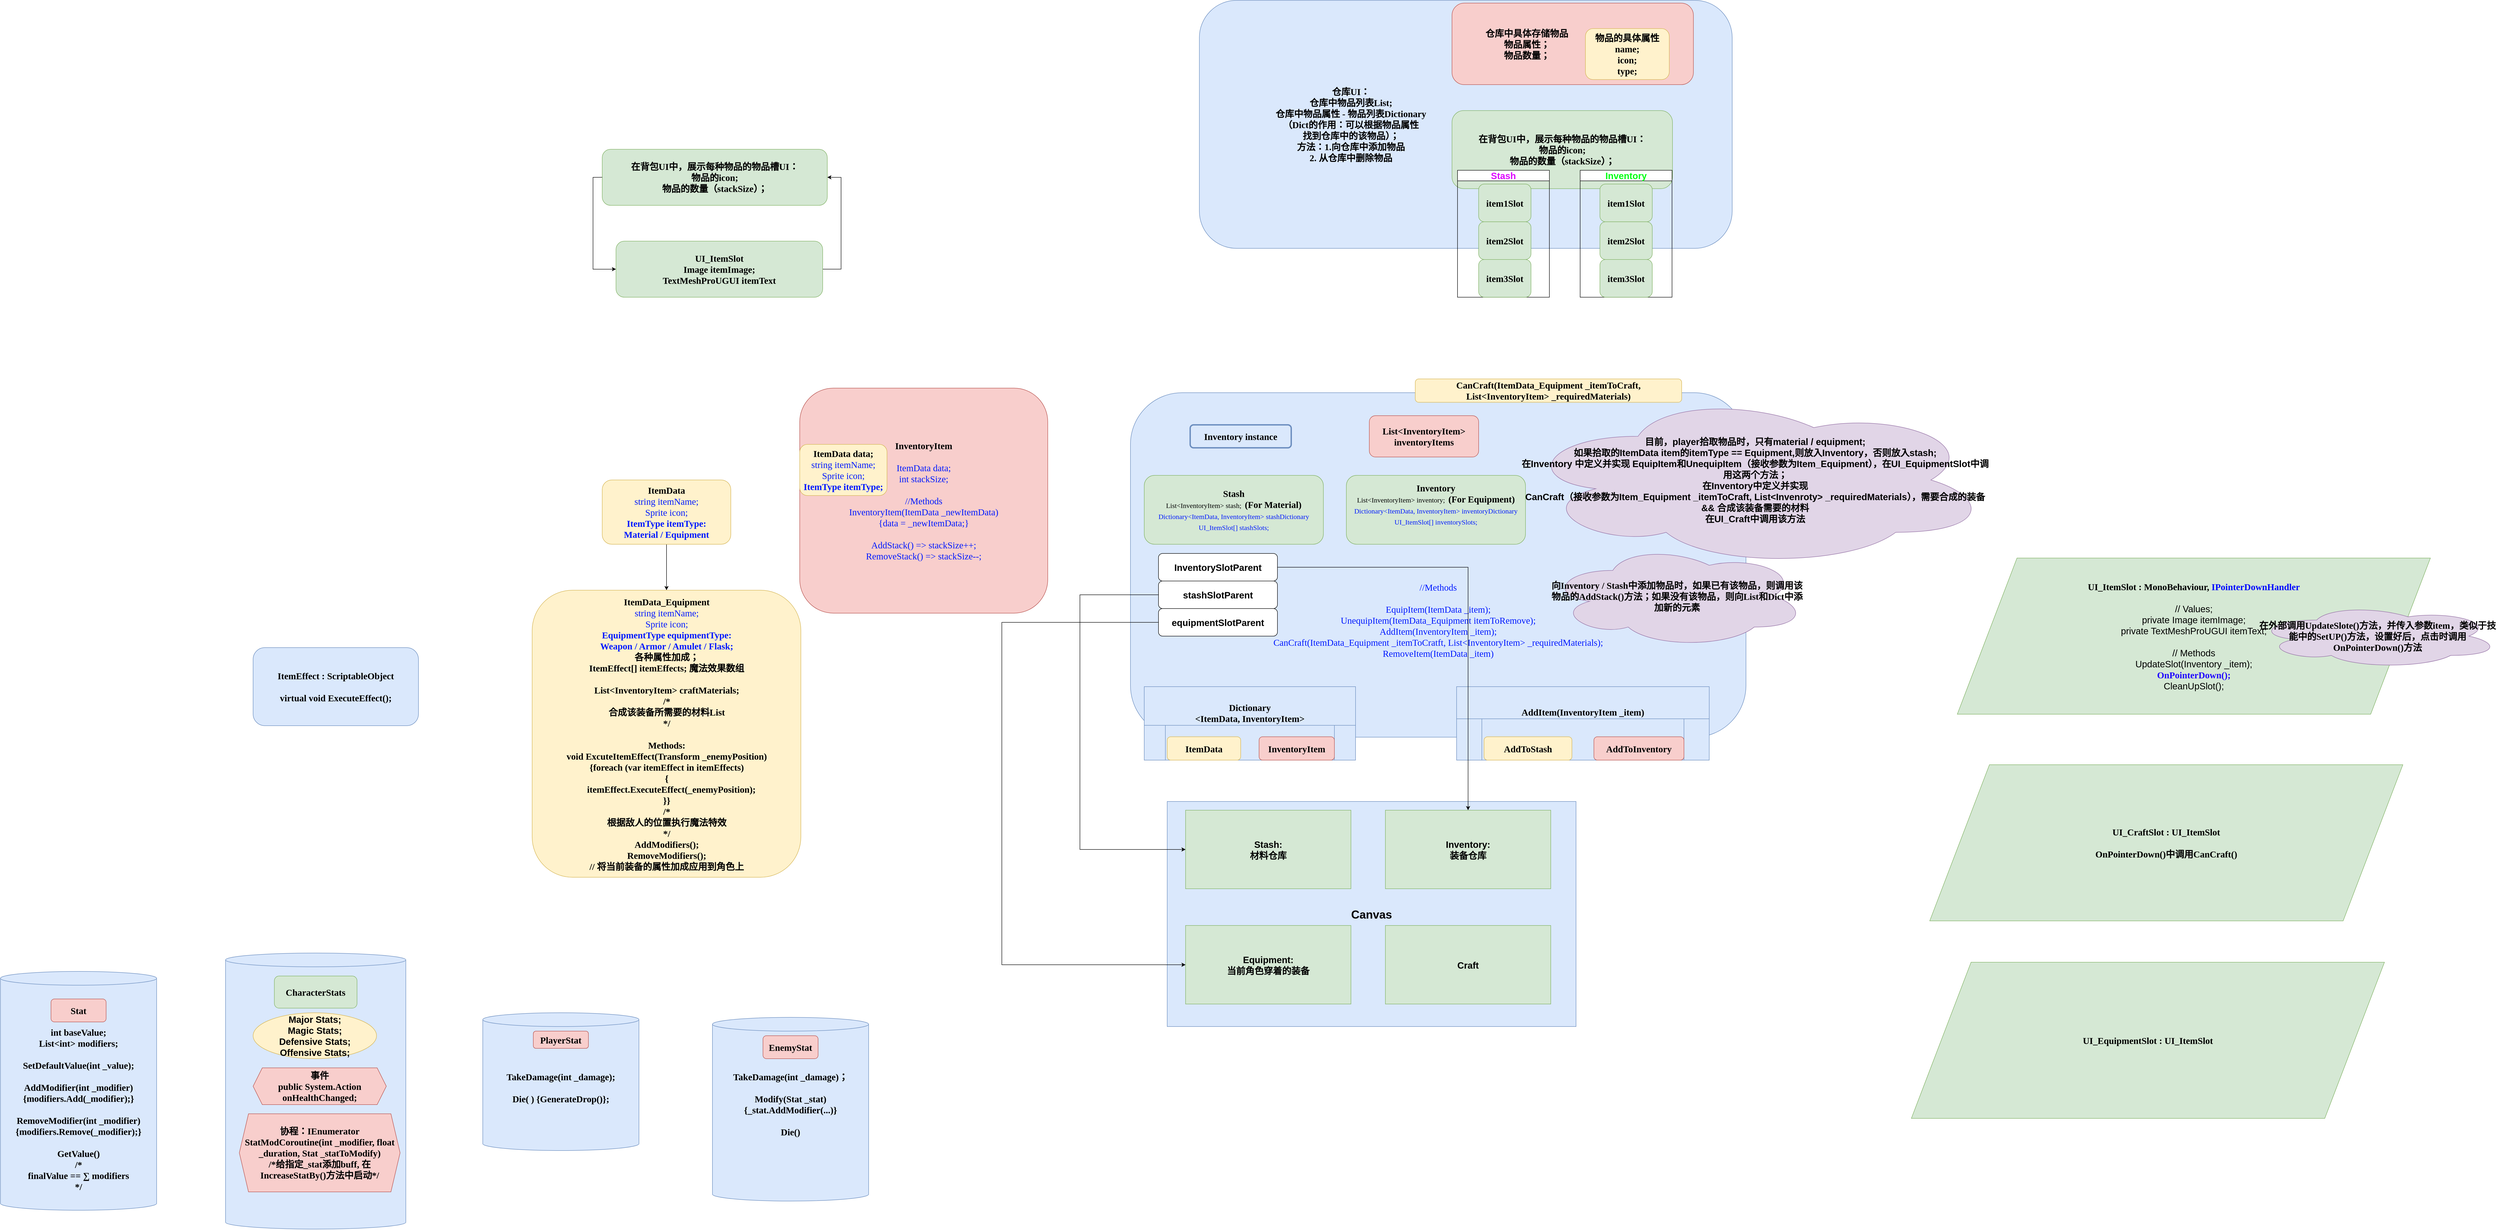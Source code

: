 <mxfile version="27.0.5">
  <diagram name="第 1 页" id="d9a0k_mFq8F035uaQbnA">
    <mxGraphModel dx="2824" dy="1909" grid="1" gridSize="10" guides="1" tooltips="1" connect="1" arrows="1" fold="1" page="1" pageScale="1" pageWidth="827" pageHeight="1169" math="0" shadow="0">
      <root>
        <mxCell id="0" />
        <mxCell id="1" parent="0" />
        <mxCell id="BGFAUAhON6pVx7UzGT0B-17" style="edgeStyle=orthogonalEdgeStyle;rounded=0;orthogonalLoop=1;jettySize=auto;html=1;exitX=0.5;exitY=1;exitDx=0;exitDy=0;" edge="1" parent="1" source="zPP25lYwPmgQLzwcbYbT-2" target="BGFAUAhON6pVx7UzGT0B-16">
          <mxGeometry relative="1" as="geometry" />
        </mxCell>
        <mxCell id="zPP25lYwPmgQLzwcbYbT-2" value="ItemData&lt;div&gt;&lt;span style=&quot;font-weight: normal;&quot;&gt;&lt;font style=&quot;color: rgb(0, 25, 255);&quot;&gt;string itemName;&lt;/font&gt;&lt;/span&gt;&lt;/div&gt;&lt;div&gt;&lt;span style=&quot;font-weight: normal;&quot;&gt;&lt;font style=&quot;color: rgb(0, 25, 255);&quot;&gt;Sprite icon;&lt;/font&gt;&lt;/span&gt;&lt;/div&gt;&lt;div&gt;&lt;font style=&quot;color: rgb(0, 25, 255);&quot;&gt;ItemType itemType:&lt;/font&gt;&lt;/div&gt;&lt;div&gt;&lt;font style=&quot;color: rgb(0, 25, 255);&quot;&gt;Material / Equipment&lt;/font&gt;&lt;/div&gt;" style="rounded=1;whiteSpace=wrap;html=1;fillColor=#fff2cc;strokeColor=#d6b656;fontSize=20;fontStyle=1;fontFamily=Comic Sans MS;" parent="1" vertex="1">
          <mxGeometry x="-90" y="220" width="280" height="140" as="geometry" />
        </mxCell>
        <mxCell id="zPP25lYwPmgQLzwcbYbT-7" value="" style="group;fontSize=12;" parent="1" vertex="1" connectable="0">
          <mxGeometry x="340" y="20" width="540" height="490" as="geometry" />
        </mxCell>
        <mxCell id="zPP25lYwPmgQLzwcbYbT-3" value="&lt;font&gt;InventoryItem&lt;/font&gt;&lt;div&gt;&lt;font&gt;&lt;br&gt;&lt;/font&gt;&lt;div&gt;&lt;span style=&quot;font-weight: normal;&quot;&gt;&lt;font style=&quot;color: rgb(0, 25, 255);&quot;&gt;ItemData data;&lt;/font&gt;&lt;/span&gt;&lt;/div&gt;&lt;div&gt;&lt;span style=&quot;font-weight: normal;&quot;&gt;&lt;font style=&quot;color: rgb(0, 25, 255);&quot;&gt;int stackSize;&lt;/font&gt;&lt;/span&gt;&lt;/div&gt;&lt;/div&gt;&lt;div&gt;&lt;span style=&quot;font-weight: normal;&quot;&gt;&lt;font style=&quot;color: rgb(0, 25, 255);&quot;&gt;&lt;br&gt;&lt;/font&gt;&lt;/span&gt;&lt;/div&gt;&lt;div&gt;&lt;span style=&quot;font-weight: normal;&quot;&gt;&lt;font style=&quot;color: rgb(0, 25, 255);&quot;&gt;//Methods&lt;/font&gt;&lt;/span&gt;&lt;/div&gt;&lt;div&gt;&lt;span style=&quot;font-weight: normal;&quot;&gt;&lt;font style=&quot;color: rgb(0, 25, 255);&quot;&gt;InventoryItem(ItemData _newItemData)&lt;/font&gt;&lt;/span&gt;&lt;/div&gt;&lt;div&gt;&lt;span style=&quot;font-weight: normal;&quot;&gt;&lt;font style=&quot;color: rgb(0, 25, 255);&quot;&gt;{data = _newItemData;}&lt;/font&gt;&lt;/span&gt;&lt;/div&gt;&lt;div&gt;&lt;span style=&quot;font-weight: normal;&quot;&gt;&lt;font style=&quot;color: rgb(0, 25, 255);&quot;&gt;&lt;br&gt;&lt;/font&gt;&lt;/span&gt;&lt;/div&gt;&lt;div&gt;&lt;font&gt;&lt;span style=&quot;font-weight: normal;&quot;&gt;&lt;font style=&quot;color: rgb(0, 25, 255);&quot;&gt;AddStack() =&amp;gt;&amp;nbsp;&lt;/font&gt;&lt;/span&gt;&lt;span style=&quot;color: rgb(0, 25, 255); font-weight: 400; background-color: transparent;&quot;&gt;stackSize++;&lt;/span&gt;&lt;/font&gt;&lt;/div&gt;&lt;div&gt;&lt;font&gt;&lt;span style=&quot;font-weight: normal;&quot;&gt;&lt;font style=&quot;color: rgb(0, 25, 255);&quot;&gt;RemoveStack() =&amp;gt;&amp;nbsp;&lt;/font&gt;&lt;/span&gt;&lt;span style=&quot;background-color: transparent; font-weight: 400;&quot;&gt;&lt;font color=&quot;#0019ff&quot;&gt;stackSize--;&lt;/font&gt;&lt;/span&gt;&lt;/font&gt;&lt;/div&gt;" style="rounded=1;whiteSpace=wrap;html=1;fillColor=#f8cecc;strokeColor=#b85450;fontSize=20;fontStyle=1;fontFamily=Comic Sans MS;" parent="zPP25lYwPmgQLzwcbYbT-7" vertex="1">
          <mxGeometry width="540" height="490.0" as="geometry" />
        </mxCell>
        <mxCell id="zPP25lYwPmgQLzwcbYbT-4" value="ItemData data;&lt;div&gt;&lt;span style=&quot;font-weight: normal;&quot;&gt;&lt;font style=&quot;color: rgb(0, 25, 255);&quot;&gt;string itemName;&lt;/font&gt;&lt;/span&gt;&lt;/div&gt;&lt;div&gt;&lt;span style=&quot;font-weight: normal;&quot;&gt;&lt;font style=&quot;color: rgb(0, 25, 255);&quot;&gt;Sprite icon;&lt;/font&gt;&lt;/span&gt;&lt;/div&gt;&lt;div&gt;&lt;span style=&quot;color: rgb(0, 25, 255);&quot;&gt;&lt;font&gt;ItemType itemType;&lt;/font&gt;&lt;/span&gt;&lt;span style=&quot;font-weight: normal;&quot;&gt;&lt;font style=&quot;color: rgb(0, 25, 255);&quot;&gt;&lt;/font&gt;&lt;/span&gt;&lt;/div&gt;" style="rounded=1;whiteSpace=wrap;html=1;fillColor=#fff2cc;strokeColor=#d6b656;fontSize=20;fontStyle=1;fontFamily=Comic Sans MS;" parent="zPP25lYwPmgQLzwcbYbT-7" vertex="1">
          <mxGeometry y="122.5" width="190" height="111.364" as="geometry" />
        </mxCell>
        <mxCell id="zPP25lYwPmgQLzwcbYbT-27" value="" style="group;fontSize=20;" parent="1" vertex="1" connectable="0">
          <mxGeometry x="1210" y="-824.24" width="1160" height="646.36" as="geometry" />
        </mxCell>
        <mxCell id="zPP25lYwPmgQLzwcbYbT-24" value="仓库UI：&lt;div&gt;仓库中物品列表List;&lt;/div&gt;&lt;div&gt;仓库中物品属性 - 物品列表Dictionary&lt;br&gt;（Dict的作用：可以根据物品属性&lt;br&gt;找到仓库中的该物品）；&lt;/div&gt;&lt;div&gt;方法：1.向仓库中添加物品&lt;/div&gt;&lt;div&gt;2. 从仓库中删除物品&lt;/div&gt;" style="rounded=1;whiteSpace=wrap;html=1;fillColor=#dae8fc;strokeColor=#6c8ebf;fontSize=20;fontStyle=1;fontFamily=Comic Sans MS;labelPosition=center;verticalLabelPosition=middle;align=center;verticalAlign=middle;spacingLeft=-500;" parent="zPP25lYwPmgQLzwcbYbT-27" vertex="1">
          <mxGeometry width="1160" height="540" as="geometry" />
        </mxCell>
        <mxCell id="zPP25lYwPmgQLzwcbYbT-28" value="" style="group" parent="zPP25lYwPmgQLzwcbYbT-27" vertex="1" connectable="0">
          <mxGeometry x="550" y="6" width="525.56" height="177.53" as="geometry" />
        </mxCell>
        <mxCell id="zPP25lYwPmgQLzwcbYbT-25" value="仓库中具体存储物品&lt;div&gt;物品属性；&lt;/div&gt;&lt;div&gt;物品数量；&lt;/div&gt;" style="rounded=1;whiteSpace=wrap;html=1;fillColor=#f8cecc;strokeColor=#b85450;fontSize=20;fontStyle=1;fontFamily=Comic Sans MS;container=0;labelPosition=center;verticalLabelPosition=middle;align=center;verticalAlign=middle;spacingLeft=-200;" parent="zPP25lYwPmgQLzwcbYbT-28" vertex="1">
          <mxGeometry width="525.56" height="177.53" as="geometry" />
        </mxCell>
        <mxCell id="zPP25lYwPmgQLzwcbYbT-26" value="物品的具体属性&lt;div&gt;name;&lt;/div&gt;&lt;div&gt;icon;&lt;/div&gt;&lt;div&gt;type;&lt;/div&gt;" style="rounded=1;whiteSpace=wrap;html=1;fillColor=#fff2cc;strokeColor=#d6b656;fontSize=20;fontStyle=1;fontFamily=Comic Sans MS;labelPosition=center;verticalLabelPosition=middle;align=center;verticalAlign=middle;" parent="zPP25lYwPmgQLzwcbYbT-28" vertex="1">
          <mxGeometry x="290.491" y="55.478" width="182.513" height="110.956" as="geometry" />
        </mxCell>
        <mxCell id="zPP25lYwPmgQLzwcbYbT-37" value="在背包UI中，展示每种物品的物品槽UI：&lt;div&gt;物品的icon;&lt;/div&gt;&lt;div&gt;物品的数量（stackSize）；&lt;/div&gt;" style="rounded=1;whiteSpace=wrap;html=1;fillColor=#d5e8d4;strokeColor=#82b366;fontSize=20;fontStyle=1;fontFamily=Comic Sans MS;labelPosition=center;verticalLabelPosition=middle;align=center;verticalAlign=middle;" parent="zPP25lYwPmgQLzwcbYbT-27" vertex="1">
          <mxGeometry x="550" y="240" width="480" height="170" as="geometry" />
        </mxCell>
        <mxCell id="zPP25lYwPmgQLzwcbYbT-48" value="Stash" style="swimlane;whiteSpace=wrap;html=1;fontSize=20;fontColor=#DD06FF;" parent="zPP25lYwPmgQLzwcbYbT-27" vertex="1">
          <mxGeometry x="562" y="370" width="200" height="276.36" as="geometry" />
        </mxCell>
        <mxCell id="zPP25lYwPmgQLzwcbYbT-40" value="item1Slot" style="rounded=1;whiteSpace=wrap;html=1;fillColor=#d5e8d4;strokeColor=#82b366;fontSize=20;fontStyle=1;fontFamily=Comic Sans MS;labelPosition=center;verticalLabelPosition=middle;align=center;verticalAlign=middle;" parent="zPP25lYwPmgQLzwcbYbT-27" vertex="1">
          <mxGeometry x="608" y="400" width="114" height="82.12" as="geometry" />
        </mxCell>
        <mxCell id="zPP25lYwPmgQLzwcbYbT-41" value="item2Slot" style="rounded=1;whiteSpace=wrap;html=1;fillColor=#d5e8d4;strokeColor=#82b366;fontSize=20;fontStyle=1;fontFamily=Comic Sans MS;labelPosition=center;verticalLabelPosition=middle;align=center;verticalAlign=middle;" parent="zPP25lYwPmgQLzwcbYbT-27" vertex="1">
          <mxGeometry x="608" y="482.12" width="114" height="82.12" as="geometry" />
        </mxCell>
        <mxCell id="zPP25lYwPmgQLzwcbYbT-42" value="item3Slot" style="rounded=1;whiteSpace=wrap;html=1;fillColor=#d5e8d4;strokeColor=#82b366;fontSize=20;fontStyle=1;fontFamily=Comic Sans MS;labelPosition=center;verticalLabelPosition=middle;align=center;verticalAlign=middle;" parent="zPP25lYwPmgQLzwcbYbT-27" vertex="1">
          <mxGeometry x="608" y="564.24" width="114" height="82.12" as="geometry" />
        </mxCell>
        <mxCell id="zPP25lYwPmgQLzwcbYbT-49" value="Inventory" style="swimlane;whiteSpace=wrap;html=1;fontSize=20;fontColor=#01FF12;" parent="zPP25lYwPmgQLzwcbYbT-27" vertex="1">
          <mxGeometry x="829" y="370" width="200" height="276.36" as="geometry" />
        </mxCell>
        <mxCell id="zPP25lYwPmgQLzwcbYbT-46" value="item1Slot" style="rounded=1;whiteSpace=wrap;html=1;fillColor=#d5e8d4;strokeColor=#82b366;fontSize=20;fontStyle=1;fontFamily=Comic Sans MS;labelPosition=center;verticalLabelPosition=middle;align=center;verticalAlign=middle;" parent="zPP25lYwPmgQLzwcbYbT-49" vertex="1">
          <mxGeometry x="43" y="30" width="114" height="82.12" as="geometry" />
        </mxCell>
        <mxCell id="zPP25lYwPmgQLzwcbYbT-45" value="item2Slot" style="rounded=1;whiteSpace=wrap;html=1;fillColor=#d5e8d4;strokeColor=#82b366;fontSize=20;fontStyle=1;fontFamily=Comic Sans MS;labelPosition=center;verticalLabelPosition=middle;align=center;verticalAlign=middle;" parent="zPP25lYwPmgQLzwcbYbT-49" vertex="1">
          <mxGeometry x="43" y="112.12" width="114" height="82.12" as="geometry" />
        </mxCell>
        <mxCell id="zPP25lYwPmgQLzwcbYbT-44" value="item3Slot" style="rounded=1;whiteSpace=wrap;html=1;fillColor=#d5e8d4;strokeColor=#82b366;fontSize=20;fontStyle=1;fontFamily=Comic Sans MS;labelPosition=center;verticalLabelPosition=middle;align=center;verticalAlign=middle;" parent="zPP25lYwPmgQLzwcbYbT-49" vertex="1">
          <mxGeometry x="43" y="194.24" width="114" height="82.12" as="geometry" />
        </mxCell>
        <mxCell id="zPP25lYwPmgQLzwcbYbT-36" value="" style="group" parent="1" vertex="1" connectable="0">
          <mxGeometry x="-90" y="-500" width="520" height="322.12" as="geometry" />
        </mxCell>
        <mxCell id="zPP25lYwPmgQLzwcbYbT-35" style="edgeStyle=orthogonalEdgeStyle;rounded=0;orthogonalLoop=1;jettySize=auto;html=1;entryX=1;entryY=0.5;entryDx=0;entryDy=0;" parent="zPP25lYwPmgQLzwcbYbT-36" source="zPP25lYwPmgQLzwcbYbT-29" target="zPP25lYwPmgQLzwcbYbT-30" edge="1">
          <mxGeometry relative="1" as="geometry">
            <Array as="points">
              <mxPoint x="520" y="261" />
              <mxPoint x="520" y="61" />
            </Array>
          </mxGeometry>
        </mxCell>
        <mxCell id="zPP25lYwPmgQLzwcbYbT-29" value="UI_ItemSlot&lt;div&gt;Image itemImage;&lt;/div&gt;&lt;div&gt;TextMeshProUGUI itemText&lt;/div&gt;" style="rounded=1;whiteSpace=wrap;html=1;fillColor=#d5e8d4;strokeColor=#82b366;fontSize=20;fontStyle=1;fontFamily=Comic Sans MS;labelPosition=center;verticalLabelPosition=middle;align=center;verticalAlign=middle;" parent="zPP25lYwPmgQLzwcbYbT-36" vertex="1">
          <mxGeometry x="30" y="200" width="450" height="122.12" as="geometry" />
        </mxCell>
        <mxCell id="zPP25lYwPmgQLzwcbYbT-30" value="在背包UI中，展示每种物品的物品槽UI：&lt;div&gt;物品的icon;&lt;/div&gt;&lt;div&gt;物品的数量（stackSize）；&lt;/div&gt;" style="rounded=1;whiteSpace=wrap;html=1;fillColor=#d5e8d4;strokeColor=#82b366;fontSize=20;fontStyle=1;fontFamily=Comic Sans MS;labelPosition=center;verticalLabelPosition=middle;align=center;verticalAlign=middle;" parent="zPP25lYwPmgQLzwcbYbT-36" vertex="1">
          <mxGeometry width="490" height="122.12" as="geometry" />
        </mxCell>
        <mxCell id="zPP25lYwPmgQLzwcbYbT-31" style="edgeStyle=orthogonalEdgeStyle;rounded=0;orthogonalLoop=1;jettySize=auto;html=1;entryX=0;entryY=0.5;entryDx=0;entryDy=0;exitX=0;exitY=0.5;exitDx=0;exitDy=0;" parent="zPP25lYwPmgQLzwcbYbT-36" source="zPP25lYwPmgQLzwcbYbT-30" target="zPP25lYwPmgQLzwcbYbT-29" edge="1">
          <mxGeometry relative="1" as="geometry" />
        </mxCell>
        <mxCell id="zPP25lYwPmgQLzwcbYbT-50" value="" style="group" parent="1" vertex="1" connectable="0">
          <mxGeometry x="1060" y="20" width="1940" height="800" as="geometry" />
        </mxCell>
        <mxCell id="zPP25lYwPmgQLzwcbYbT-6" value="&lt;div&gt;&lt;font&gt;&lt;br&gt;&lt;/font&gt;&lt;/div&gt;&lt;div&gt;&lt;font&gt;&lt;br&gt;&lt;/font&gt;&lt;/div&gt;&lt;div&gt;&lt;font&gt;&lt;br&gt;&lt;/font&gt;&lt;/div&gt;&lt;div&gt;&lt;font&gt;&lt;br&gt;&lt;/font&gt;&lt;/div&gt;&lt;div&gt;&lt;font&gt;&lt;br&gt;&lt;/font&gt;&lt;/div&gt;&lt;div&gt;&lt;font&gt;&lt;br&gt;&lt;/font&gt;&lt;/div&gt;&lt;div&gt;&lt;font&gt;&lt;br&gt;&lt;/font&gt;&lt;/div&gt;&lt;div&gt;&lt;font&gt;&lt;br&gt;&lt;/font&gt;&lt;/div&gt;&lt;div&gt;&lt;font&gt;&lt;br&gt;&lt;/font&gt;&lt;/div&gt;&lt;div&gt;&lt;font&gt;&lt;br&gt;&lt;/font&gt;&lt;/div&gt;&lt;div&gt;&lt;span style=&quot;font-weight: normal;&quot;&gt;&lt;font style=&quot;color: rgb(0, 25, 255);&quot;&gt;//Methods&lt;/font&gt;&lt;/span&gt;&lt;/div&gt;&lt;div&gt;&lt;br&gt;&lt;/div&gt;&lt;div&gt;&lt;font&gt;&lt;font color=&quot;#0019ff&quot;&gt;&lt;span style=&quot;font-weight: 400;&quot;&gt;EquipItem(&lt;/span&gt;&lt;/font&gt;&lt;span style=&quot;background-color: transparent; font-weight: 400;&quot;&gt;&lt;font color=&quot;#0019ff&quot;&gt;ItemData _item&lt;/font&gt;&lt;/span&gt;&lt;span style=&quot;font-weight: 400; color: light-dark(rgb(0, 25, 255), rgb(175, 196, 255)); background-color: transparent;&quot;&gt;);&lt;/span&gt;&lt;/font&gt;&lt;/div&gt;&lt;div&gt;&lt;span style=&quot;background-color: transparent;&quot;&gt;&lt;font color=&quot;#0019ff&quot;&gt;&lt;span style=&quot;font-weight: 400;&quot;&gt;UnequipItem(ItemData_Equipment itemToRemove);&lt;/span&gt;&lt;/font&gt;&lt;/span&gt;&lt;/div&gt;&lt;div&gt;&lt;span style=&quot;background-color: transparent;&quot;&gt;&lt;font color=&quot;#0019ff&quot;&gt;&lt;span style=&quot;font-weight: 400;&quot;&gt;AddItem(InventoryItem _item);&lt;/span&gt;&lt;/font&gt;&lt;/span&gt;&lt;/div&gt;&lt;div&gt;&lt;span style=&quot;background-color: transparent;&quot;&gt;&lt;font color=&quot;#0019ff&quot;&gt;&lt;span style=&quot;font-weight: 400;&quot;&gt;CanCraft(ItemData_Equipment _itemToCratft, List&amp;lt;InventoryItem&amp;gt; _requiredMaterials);&lt;/span&gt;&lt;/font&gt;&lt;/span&gt;&lt;/div&gt;&lt;div&gt;&lt;span style=&quot;background-color: transparent;&quot;&gt;&lt;font color=&quot;#0019ff&quot;&gt;&lt;span style=&quot;font-weight: 400;&quot;&gt;RemoveItem(ItemData _item)&lt;/span&gt;&lt;/font&gt;&lt;/span&gt;&lt;/div&gt;" style="rounded=1;whiteSpace=wrap;html=1;fillColor=#dae8fc;strokeColor=#6c8ebf;fontSize=20;fontStyle=1;fontFamily=Comic Sans MS;" parent="zPP25lYwPmgQLzwcbYbT-50" vertex="1">
          <mxGeometry y="10" width="1340" height="750" as="geometry" />
        </mxCell>
        <mxCell id="zPP25lYwPmgQLzwcbYbT-8" value="Inventory instance" style="rounded=1;whiteSpace=wrap;html=1;fillColor=#dae8fc;strokeColor=#6c8ebf;fontSize=20;fontStyle=1;fontFamily=Comic Sans MS;strokeWidth=3;" parent="zPP25lYwPmgQLzwcbYbT-50" vertex="1">
          <mxGeometry x="130" y="80" width="220" height="50" as="geometry" />
        </mxCell>
        <mxCell id="zPP25lYwPmgQLzwcbYbT-23" value="List&amp;lt;InventoryItem&amp;gt; inventoryItems" style="rounded=1;whiteSpace=wrap;html=1;fillColor=#f8cecc;strokeColor=#b85450;fontSize=20;fontStyle=1;fontFamily=Comic Sans MS;container=0;" parent="zPP25lYwPmgQLzwcbYbT-50" vertex="1">
          <mxGeometry x="520" y="60" width="238" height="90" as="geometry" />
        </mxCell>
        <mxCell id="zPP25lYwPmgQLzwcbYbT-39" value="" style="group" parent="zPP25lYwPmgQLzwcbYbT-50" vertex="1" connectable="0">
          <mxGeometry x="30" y="650" width="460" height="160" as="geometry" />
        </mxCell>
        <mxCell id="zPP25lYwPmgQLzwcbYbT-18" value="" style="group;fillColor=#dae8fc;strokeColor=#6c8ebf;container=0;" parent="zPP25lYwPmgQLzwcbYbT-39" vertex="1" connectable="0">
          <mxGeometry width="460" height="160" as="geometry" />
        </mxCell>
        <mxCell id="zPP25lYwPmgQLzwcbYbT-9" value="Dictionary&lt;div&gt;&amp;lt;ItemData, InventoryItem&amp;gt;&lt;/div&gt;" style="shape=process;whiteSpace=wrap;html=1;backgroundOutline=1;fontStyle=1;fontSize=20;fontFamily=Comic Sans MS;labelPosition=center;verticalLabelPosition=top;align=center;verticalAlign=bottom;container=0;fillColor=#dae8fc;strokeColor=#6c8ebf;" parent="zPP25lYwPmgQLzwcbYbT-39" vertex="1">
          <mxGeometry y="84.211" width="460" height="75.789" as="geometry" />
        </mxCell>
        <mxCell id="zPP25lYwPmgQLzwcbYbT-13" value="ItemData" style="rounded=1;whiteSpace=wrap;html=1;fillColor=#fff2cc;strokeColor=#d6b656;fontSize=20;fontStyle=1;fontFamily=Comic Sans MS;container=0;" parent="zPP25lYwPmgQLzwcbYbT-39" vertex="1">
          <mxGeometry x="50" y="109.091" width="160" height="50.909" as="geometry" />
        </mxCell>
        <mxCell id="zPP25lYwPmgQLzwcbYbT-16" value="InventoryItem" style="rounded=1;whiteSpace=wrap;html=1;fillColor=#f8cecc;strokeColor=#b85450;fontSize=20;fontStyle=1;fontFamily=Comic Sans MS;container=0;" parent="zPP25lYwPmgQLzwcbYbT-39" vertex="1">
          <mxGeometry x="250" y="109.091" width="164" height="50.909" as="geometry" />
        </mxCell>
        <mxCell id="zPP25lYwPmgQLzwcbYbT-52" value="&lt;div&gt;&lt;div&gt;Stash&lt;/div&gt;&lt;div&gt;&lt;div&gt;&lt;div&gt;&lt;span style=&quot;font-size: 15px; font-weight: 400;&quot;&gt;List&amp;lt;InventoryItem&amp;gt; stash;&amp;nbsp;&lt;/span&gt;&lt;span style=&quot;font-size: 15px;&quot;&gt;&amp;nbsp;&lt;/span&gt;&lt;font&gt;(For Material)&lt;/font&gt;&lt;/div&gt;&lt;div&gt;&lt;span style=&quot;font-weight: normal;&quot;&gt;&lt;font style=&quot;font-size: 15px; color: rgb(0, 25, 255);&quot;&gt;Dictionary&amp;lt;ItemData, InventoryItem&amp;gt; stashDictionary&lt;/font&gt;&lt;/span&gt;&lt;/div&gt;&lt;/div&gt;&lt;div&gt;&lt;font style=&quot;color: rgb(0, 25, 255);&quot;&gt;&lt;span style=&quot;font-size: 15px; font-weight: 400;&quot;&gt;UI_ItemSlot[] stashSlots;&lt;/span&gt;&lt;/font&gt;&lt;/div&gt;&lt;/div&gt;&lt;/div&gt;" style="rounded=1;whiteSpace=wrap;html=1;fillColor=#d5e8d4;strokeColor=#82b366;fontSize=20;fontStyle=1;fontFamily=Comic Sans MS;labelPosition=center;verticalLabelPosition=middle;align=center;verticalAlign=middle;" parent="zPP25lYwPmgQLzwcbYbT-50" vertex="1">
          <mxGeometry x="30" y="190" width="390" height="150" as="geometry" />
        </mxCell>
        <mxCell id="zPP25lYwPmgQLzwcbYbT-51" value="Inventory&lt;div&gt;&lt;div&gt;&lt;font&gt;&lt;span style=&quot;font-size: 15px; font-weight: 400;&quot;&gt;List&amp;lt;InventoryItem&amp;gt; inventory;&amp;nbsp;&lt;/span&gt;&lt;span style=&quot;font-size: 15px;&quot;&gt;&amp;nbsp;&lt;/span&gt;&lt;font&gt;(For Equipment)&lt;/font&gt;&lt;/font&gt;&lt;/div&gt;&lt;div&gt;&lt;span style=&quot;font-weight: normal;&quot;&gt;&lt;font style=&quot;font-size: 15px; color: rgb(0, 25, 255);&quot;&gt;Dictionary&amp;lt;ItemData, InventoryItem&amp;gt; inventoryDictionary&lt;/font&gt;&lt;/span&gt;&lt;/div&gt;&lt;/div&gt;&lt;div&gt;&lt;font style=&quot;color: rgb(0, 25, 255);&quot;&gt;&lt;font&gt;&lt;span style=&quot;font-size: 15px; font-weight: 400;&quot;&gt;UI_ItemSlot[] inventorySlots;&lt;/span&gt;&lt;/font&gt;&lt;/font&gt;&lt;/div&gt;&lt;div&gt;&lt;br&gt;&lt;/div&gt;" style="rounded=1;whiteSpace=wrap;html=1;fillColor=#d5e8d4;strokeColor=#82b366;fontSize=20;fontStyle=1;fontFamily=Comic Sans MS;labelPosition=center;verticalLabelPosition=middle;align=center;verticalAlign=middle;" parent="zPP25lYwPmgQLzwcbYbT-50" vertex="1">
          <mxGeometry x="470" y="190" width="390" height="150" as="geometry" />
        </mxCell>
        <mxCell id="zPP25lYwPmgQLzwcbYbT-71" value="" style="group;spacingTop=20;" parent="zPP25lYwPmgQLzwcbYbT-50" vertex="1" connectable="0">
          <mxGeometry x="710" y="650" width="550" height="160" as="geometry" />
        </mxCell>
        <mxCell id="zPP25lYwPmgQLzwcbYbT-72" value="" style="group;fillColor=#dae8fc;strokeColor=#6c8ebf;container=0;" parent="zPP25lYwPmgQLzwcbYbT-71" vertex="1" connectable="0">
          <mxGeometry width="550" height="160" as="geometry" />
        </mxCell>
        <mxCell id="zPP25lYwPmgQLzwcbYbT-73" value="AddItem(InventoryItem _item)" style="shape=process;whiteSpace=wrap;html=1;backgroundOutline=1;fontStyle=1;fontSize=20;fontFamily=Comic Sans MS;labelPosition=center;verticalLabelPosition=top;align=center;verticalAlign=bottom;container=0;fillColor=#dae8fc;strokeColor=#6c8ebf;" parent="zPP25lYwPmgQLzwcbYbT-71" vertex="1">
          <mxGeometry y="70" width="550" height="90" as="geometry" />
        </mxCell>
        <mxCell id="zPP25lYwPmgQLzwcbYbT-74" value="AddToStash" style="rounded=1;whiteSpace=wrap;html=1;fillColor=#fff2cc;strokeColor=#d6b656;fontSize=20;fontStyle=1;fontFamily=Comic Sans MS;container=0;" parent="zPP25lYwPmgQLzwcbYbT-71" vertex="1">
          <mxGeometry x="59.783" y="109.091" width="191.304" height="50.909" as="geometry" />
        </mxCell>
        <mxCell id="zPP25lYwPmgQLzwcbYbT-75" value="AddToInventory" style="rounded=1;whiteSpace=wrap;html=1;fillColor=#f8cecc;strokeColor=#b85450;fontSize=20;fontStyle=1;fontFamily=Comic Sans MS;container=0;" parent="zPP25lYwPmgQLzwcbYbT-71" vertex="1">
          <mxGeometry x="298.913" y="109.091" width="196.087" height="50.909" as="geometry" />
        </mxCell>
        <mxCell id="zPP25lYwPmgQLzwcbYbT-64" value="向Inventory / Stash中添加物品时，如果已有该物品，则调用该物品的AddStack()方法；如果没有该物品，则向List和Dict中添加新的元素" style="ellipse;shape=cloud;whiteSpace=wrap;html=1;fontSize=20;fontStyle=1;fontFamily=Comic Sans MS;fillColor=#e1d5e7;strokeColor=#9673a6;" parent="zPP25lYwPmgQLzwcbYbT-50" vertex="1">
          <mxGeometry x="910" y="341" width="560" height="224" as="geometry" />
        </mxCell>
        <mxCell id="zPP25lYwPmgQLzwcbYbT-76" value="&lt;span style=&quot;font-weight: 700;&quot;&gt;目前，player拾取物品时，只有material / equipment;&lt;/span&gt;&lt;div style=&quot;font-weight: 700;&quot;&gt;如果拾取的ItemData item的itemType ==&amp;nbsp;Equipment,则放入Inventory，否则放入stash;&lt;/div&gt;&lt;div style=&quot;font-weight: 700;&quot;&gt;在Inventory 中定义并实现 EquipItem和UnequipItem（接收参数为Item_Equipment），在UI_EquipmentSlot中调用这两个方法；&lt;/div&gt;&lt;div style=&quot;font-weight: 700;&quot;&gt;在Inventory中定义并实现&lt;/div&gt;&lt;div style=&quot;font-weight: 700;&quot;&gt;CanCraft（接收参数为Item_Equipment _itemToCraft, List&amp;lt;Invenroty&amp;gt; _requiredMaterials），需要合成的装备 &amp;amp;&amp;amp; 合成该装备需要的材料&lt;/div&gt;&lt;div style=&quot;font-weight: 700;&quot;&gt;在UI_Craft中调用该方法&lt;/div&gt;" style="ellipse;shape=cloud;whiteSpace=wrap;html=1;fillColor=#e1d5e7;strokeColor=#9673a6;fontSize=20;" parent="zPP25lYwPmgQLzwcbYbT-50" vertex="1">
          <mxGeometry x="850" y="10" width="1020" height="380" as="geometry" />
        </mxCell>
        <mxCell id="BGFAUAhON6pVx7UzGT0B-7" value="InventorySlotParent" style="rounded=1;whiteSpace=wrap;html=1;fontSize=20;fontStyle=1" vertex="1" parent="zPP25lYwPmgQLzwcbYbT-50">
          <mxGeometry x="61" y="360" width="259" height="60" as="geometry" />
        </mxCell>
        <mxCell id="BGFAUAhON6pVx7UzGT0B-8" value="stashSlotParent" style="rounded=1;whiteSpace=wrap;html=1;fontSize=20;fontStyle=1" vertex="1" parent="zPP25lYwPmgQLzwcbYbT-50">
          <mxGeometry x="61" y="420" width="259" height="60" as="geometry" />
        </mxCell>
        <mxCell id="BGFAUAhON6pVx7UzGT0B-9" value="equipmentSlotParent" style="rounded=1;whiteSpace=wrap;html=1;fontSize=20;fontStyle=1" vertex="1" parent="zPP25lYwPmgQLzwcbYbT-50">
          <mxGeometry x="61" y="480" width="259" height="60" as="geometry" />
        </mxCell>
        <mxCell id="BGFAUAhON6pVx7UzGT0B-15" value="CanCraft(ItemData_Equipment _itemToCraft, List&amp;lt;InventoryItem&amp;gt; _requiredMaterials)" style="rounded=1;whiteSpace=wrap;html=1;fillColor=#fff2cc;strokeColor=#d6b656;fontSize=20;fontStyle=1;fontFamily=Comic Sans MS;container=0;" vertex="1" parent="zPP25lYwPmgQLzwcbYbT-50">
          <mxGeometry x="620" y="-20" width="580" height="50.91" as="geometry" />
        </mxCell>
        <mxCell id="zPP25lYwPmgQLzwcbYbT-70" value="" style="group" parent="1" vertex="1" connectable="0">
          <mxGeometry x="2860" y="390" width="1180" height="340" as="geometry" />
        </mxCell>
        <mxCell id="zPP25lYwPmgQLzwcbYbT-68" value="&lt;font face=&quot;Comic Sans MS&quot;&gt;&lt;b&gt;UI_ItemSlot : MonoBehaviour, &lt;font style=&quot;color: rgb(1, 9, 255);&quot;&gt;IPointerDownHandler&lt;/font&gt;&lt;/b&gt;&lt;/font&gt;&lt;div&gt;&lt;br&gt;&lt;/div&gt;&lt;div&gt;// Values;&lt;/div&gt;&lt;div&gt;private Image itemImage;&lt;/div&gt;&lt;div&gt;private TextMeshProUGUI itemText;&lt;/div&gt;&lt;div&gt;&lt;br&gt;&lt;/div&gt;&lt;div&gt;// Methods&lt;/div&gt;&lt;div&gt;UpdateSlot(Inventory _item);&lt;br&gt;&lt;b&gt;&lt;font style=&quot;color: rgb(31, 6, 255);&quot; face=&quot;Comic Sans MS&quot;&gt;OnPointerDown();&lt;/font&gt;&lt;/b&gt;&lt;br&gt;CleanUpSlot();&lt;/div&gt;" style="shape=parallelogram;perimeter=parallelogramPerimeter;whiteSpace=wrap;html=1;fixedSize=1;fillColor=#d5e8d4;strokeColor=#82b366;fontSize=20;fontStyle=0;size=130;" parent="zPP25lYwPmgQLzwcbYbT-70" vertex="1">
          <mxGeometry width="1030" height="340" as="geometry" />
        </mxCell>
        <mxCell id="zPP25lYwPmgQLzwcbYbT-69" value="在外部调用UpdateSlote()方法，并传入参数item，类似于技能中的SetUP()方法，设置好后，点击时调用OnPointerDown()方法" style="ellipse;shape=cloud;whiteSpace=wrap;html=1;fontSize=20;fontStyle=1;fontFamily=Comic Sans MS;fillColor=#e1d5e7;strokeColor=#9673a6;" parent="zPP25lYwPmgQLzwcbYbT-70" vertex="1">
          <mxGeometry x="650" y="100" width="530" height="140" as="geometry" />
        </mxCell>
        <mxCell id="BGFAUAhON6pVx7UzGT0B-10" value="" style="group" vertex="1" connectable="0" parent="1">
          <mxGeometry x="1140" y="920" width="890" height="490" as="geometry" />
        </mxCell>
        <mxCell id="BGFAUAhON6pVx7UzGT0B-2" value="&lt;b&gt;&lt;font style=&quot;font-size: 25px;&quot;&gt;Canvas&lt;/font&gt;&lt;/b&gt;" style="rounded=0;whiteSpace=wrap;html=1;fillColor=#dae8fc;strokeColor=#6c8ebf;fontSize=20;" vertex="1" parent="BGFAUAhON6pVx7UzGT0B-10">
          <mxGeometry width="890" height="490" as="geometry" />
        </mxCell>
        <mxCell id="BGFAUAhON6pVx7UzGT0B-3" value="Stash:&lt;div&gt;材料仓库&lt;/div&gt;" style="rounded=0;whiteSpace=wrap;html=1;fillColor=#d5e8d4;strokeColor=#82b366;fontSize=20;fontStyle=1" vertex="1" parent="BGFAUAhON6pVx7UzGT0B-10">
          <mxGeometry x="40" y="19" width="360" height="171" as="geometry" />
        </mxCell>
        <mxCell id="BGFAUAhON6pVx7UzGT0B-4" value="Inventory:&lt;div&gt;装备仓库&lt;/div&gt;" style="rounded=0;whiteSpace=wrap;html=1;fillColor=#d5e8d4;strokeColor=#82b366;fontSize=20;fontStyle=1" vertex="1" parent="BGFAUAhON6pVx7UzGT0B-10">
          <mxGeometry x="475" y="19" width="360" height="171" as="geometry" />
        </mxCell>
        <mxCell id="BGFAUAhON6pVx7UzGT0B-5" value="Equipment:&lt;div&gt;当前角色穿着的装备&lt;/div&gt;" style="rounded=0;whiteSpace=wrap;html=1;fillColor=#d5e8d4;strokeColor=#82b366;fontSize=20;fontStyle=1" vertex="1" parent="BGFAUAhON6pVx7UzGT0B-10">
          <mxGeometry x="40" y="270" width="360" height="171" as="geometry" />
        </mxCell>
        <mxCell id="BGFAUAhON6pVx7UzGT0B-6" value="Craft" style="rounded=0;whiteSpace=wrap;html=1;fillColor=#d5e8d4;strokeColor=#82b366;fontSize=20;fontStyle=1" vertex="1" parent="BGFAUAhON6pVx7UzGT0B-10">
          <mxGeometry x="475" y="270" width="360" height="171" as="geometry" />
        </mxCell>
        <mxCell id="BGFAUAhON6pVx7UzGT0B-11" style="edgeStyle=orthogonalEdgeStyle;rounded=0;orthogonalLoop=1;jettySize=auto;html=1;entryX=0;entryY=0.5;entryDx=0;entryDy=0;exitX=0;exitY=0.5;exitDx=0;exitDy=0;" edge="1" parent="1" source="BGFAUAhON6pVx7UzGT0B-8" target="BGFAUAhON6pVx7UzGT0B-3">
          <mxGeometry relative="1" as="geometry">
            <Array as="points">
              <mxPoint x="950" y="470" />
              <mxPoint x="950" y="1025" />
            </Array>
          </mxGeometry>
        </mxCell>
        <mxCell id="BGFAUAhON6pVx7UzGT0B-12" style="edgeStyle=orthogonalEdgeStyle;rounded=0;orthogonalLoop=1;jettySize=auto;html=1;exitX=0;exitY=0.5;exitDx=0;exitDy=0;entryX=0;entryY=0.5;entryDx=0;entryDy=0;" edge="1" parent="1" source="BGFAUAhON6pVx7UzGT0B-9" target="BGFAUAhON6pVx7UzGT0B-5">
          <mxGeometry relative="1" as="geometry">
            <Array as="points">
              <mxPoint x="780" y="530" />
              <mxPoint x="780" y="1276" />
            </Array>
          </mxGeometry>
        </mxCell>
        <mxCell id="BGFAUAhON6pVx7UzGT0B-13" style="edgeStyle=orthogonalEdgeStyle;rounded=0;orthogonalLoop=1;jettySize=auto;html=1;exitX=1;exitY=0.5;exitDx=0;exitDy=0;entryX=0.5;entryY=0;entryDx=0;entryDy=0;" edge="1" parent="1" source="BGFAUAhON6pVx7UzGT0B-7" target="BGFAUAhON6pVx7UzGT0B-4">
          <mxGeometry relative="1" as="geometry" />
        </mxCell>
        <mxCell id="BGFAUAhON6pVx7UzGT0B-16" value="&lt;font&gt;ItemData_Equipment&lt;/font&gt;&lt;div&gt;&lt;span style=&quot;font-weight: normal;&quot;&gt;&lt;font style=&quot;color: rgb(0, 25, 255);&quot;&gt;string itemName;&lt;/font&gt;&lt;/span&gt;&lt;/div&gt;&lt;div&gt;&lt;span style=&quot;font-weight: normal;&quot;&gt;&lt;font style=&quot;color: rgb(0, 25, 255);&quot;&gt;Sprite icon;&lt;/font&gt;&lt;/span&gt;&lt;/div&gt;&lt;div&gt;&lt;font style=&quot;color: rgb(0, 25, 255);&quot;&gt;EquipmentType equipmentType:&lt;/font&gt;&lt;/div&gt;&lt;div&gt;&lt;font style=&quot;color: rgb(0, 25, 255);&quot;&gt;Weapon / Armor / Amulet / Flask;&lt;/font&gt;&lt;/div&gt;&lt;div&gt;各种属性加成；&lt;/div&gt;&lt;div&gt;ItemEffect[] itemEffects; 魔法效果数组&lt;/div&gt;&lt;div&gt;&lt;br&gt;&lt;/div&gt;&lt;div&gt;List&amp;lt;InventoryItem&amp;gt; craftMaterials;&lt;/div&gt;&lt;div&gt;/*&lt;/div&gt;&lt;div&gt;合成该装备所需要的材料List&lt;/div&gt;&lt;div&gt;*/&lt;/div&gt;&lt;div&gt;&lt;br&gt;&lt;/div&gt;&lt;div&gt;Methods:&lt;/div&gt;&lt;div&gt;void ExcuteItemEffect(Transform _enemyPosition)&lt;br&gt;{&lt;span style=&quot;background-color: transparent; color: light-dark(rgb(0, 0, 0), rgb(255, 255, 255));&quot;&gt;foreach (var itemEffect in itemEffects)&lt;/span&gt;&lt;div&gt;{&lt;/div&gt;&lt;div&gt;&amp;nbsp; &amp;nbsp; itemEffect.ExecuteEffect(_enemyPosition);&lt;/div&gt;&lt;div&gt;}&lt;span style=&quot;background-color: transparent; color: light-dark(rgb(0, 0, 0), rgb(255, 255, 255));&quot;&gt;}&lt;/span&gt;&lt;/div&gt;&lt;/div&gt;&lt;div&gt;/*&lt;/div&gt;&lt;div&gt;根据敌人的位置执行魔法特效&lt;/div&gt;&lt;div&gt;*/&lt;/div&gt;&lt;div&gt;AddModifiers();&lt;/div&gt;&lt;div&gt;RemoveModifiers();&lt;/div&gt;&lt;div&gt;// 将当前装备的属性加成应用到角色上&lt;/div&gt;" style="rounded=1;whiteSpace=wrap;html=1;fillColor=#fff2cc;strokeColor=#d6b656;fontSize=20;fontStyle=1;fontFamily=Comic Sans MS;" vertex="1" parent="1">
          <mxGeometry x="-242.5" y="460" width="585" height="625" as="geometry" />
        </mxCell>
        <mxCell id="BGFAUAhON6pVx7UzGT0B-18" value="&lt;font face=&quot;Comic Sans MS&quot;&gt;&lt;b&gt;UI_CraftSlot : UI_ItemSlot&lt;/b&gt;&lt;/font&gt;&lt;div&gt;&lt;font face=&quot;Comic Sans MS&quot;&gt;&lt;b&gt;&lt;br&gt;&lt;/b&gt;&lt;/font&gt;&lt;/div&gt;&lt;div&gt;&lt;font face=&quot;Comic Sans MS&quot;&gt;&lt;b&gt;OnPointerDown()中调用CanCraft()&lt;/b&gt;&lt;/font&gt;&lt;/div&gt;" style="shape=parallelogram;perimeter=parallelogramPerimeter;whiteSpace=wrap;html=1;fixedSize=1;fillColor=#d5e8d4;strokeColor=#82b366;fontSize=20;fontStyle=0;size=130;" vertex="1" parent="1">
          <mxGeometry x="2800" y="840" width="1030" height="340" as="geometry" />
        </mxCell>
        <mxCell id="BGFAUAhON6pVx7UzGT0B-19" value="&lt;font face=&quot;Comic Sans MS&quot;&gt;&lt;b&gt;UI_EquipmentSlot : UI_ItemSlot&lt;/b&gt;&lt;/font&gt;" style="shape=parallelogram;perimeter=parallelogramPerimeter;whiteSpace=wrap;html=1;fixedSize=1;fillColor=#d5e8d4;strokeColor=#82b366;fontSize=20;fontStyle=0;size=130;" vertex="1" parent="1">
          <mxGeometry x="2760" y="1270" width="1030" height="340" as="geometry" />
        </mxCell>
        <mxCell id="BGFAUAhON6pVx7UzGT0B-21" value="ItemEffect : ScriptableObject&lt;div&gt;&lt;br&gt;&lt;/div&gt;&lt;div&gt;virtual void ExecuteEffect();&lt;/div&gt;" style="rounded=1;whiteSpace=wrap;html=1;fontStyle=1;fontSize=20;fontFamily=Comic Sans MS;fillColor=#dae8fc;strokeColor=#6c8ebf;" vertex="1" parent="1">
          <mxGeometry x="-850" y="585" width="360" height="170" as="geometry" />
        </mxCell>
        <mxCell id="BGFAUAhON6pVx7UzGT0B-26" value="" style="shape=cylinder3;whiteSpace=wrap;html=1;boundedLbl=1;backgroundOutline=1;size=15;fillColor=#dae8fc;strokeColor=#6c8ebf;fontSize=20;fontStyle=1;fontFamily=Comic Sans MS;" vertex="1" parent="1">
          <mxGeometry x="-910" y="1250" width="392.5" height="601" as="geometry" />
        </mxCell>
        <mxCell id="BGFAUAhON6pVx7UzGT0B-25" value="CharacterStats" style="rounded=1;whiteSpace=wrap;html=1;fontSize=20;fontFamily=Comic Sans MS;fontStyle=1;fillColor=#d5e8d4;strokeColor=#82b366;" vertex="1" parent="1">
          <mxGeometry x="-803.74" y="1300" width="180" height="70" as="geometry" />
        </mxCell>
        <mxCell id="BGFAUAhON6pVx7UzGT0B-27" value="Major Stats;&lt;div&gt;Magic Stats;&lt;/div&gt;&lt;div&gt;Defensive Stats;&lt;/div&gt;&lt;div&gt;Offensive Stats;&lt;/div&gt;" style="ellipse;whiteSpace=wrap;html=1;fillColor=#fff2cc;strokeColor=#d6b656;fontSize=20;fontStyle=1" vertex="1" parent="1">
          <mxGeometry x="-850" y="1380" width="268.75" height="100" as="geometry" />
        </mxCell>
        <mxCell id="BGFAUAhON6pVx7UzGT0B-35" value="" style="group" vertex="1" connectable="0" parent="1">
          <mxGeometry x="-1400" y="1410" width="340" height="400" as="geometry" />
        </mxCell>
        <mxCell id="BGFAUAhON6pVx7UzGT0B-22" value="&lt;font style=&quot;color: rgb(1, 255, 18); font-size: 25px;&quot;&gt;Stat&lt;/font&gt;&lt;div&gt;&lt;br&gt;&lt;/div&gt;&lt;div&gt;int baseValue;&lt;/div&gt;&lt;div&gt;List&amp;lt;int&amp;gt; modifiers;&lt;/div&gt;&lt;div&gt;&lt;br&gt;&lt;/div&gt;&lt;div&gt;SetDefaultValue(int _value);&lt;br&gt;&lt;br&gt;AddModifier(int _modifier)&lt;br&gt;{modifiers.Add(_modifier);}&lt;br&gt;&lt;br&gt;&lt;/div&gt;&lt;div&gt;RemoveModifier(int _modifier)&lt;br&gt;{modifiers.Remove(_modifier);}&lt;/div&gt;&lt;div&gt;&lt;br&gt;&lt;/div&gt;&lt;div&gt;GetValue()&lt;br&gt;/*&lt;/div&gt;&lt;div&gt;finalValue == ∑ modifiers&lt;/div&gt;&lt;div&gt;*/&lt;/div&gt;" style="shape=cylinder3;whiteSpace=wrap;html=1;boundedLbl=1;backgroundOutline=1;size=15;fillColor=#dae8fc;strokeColor=#6c8ebf;fontSize=20;fontStyle=1;fontFamily=Comic Sans MS;" vertex="1" parent="BGFAUAhON6pVx7UzGT0B-35">
          <mxGeometry y="-120" width="340" height="520" as="geometry" />
        </mxCell>
        <mxCell id="BGFAUAhON6pVx7UzGT0B-23" value="Stat" style="rounded=1;whiteSpace=wrap;html=1;fillColor=#f8cecc;strokeColor=#b85450;fontSize=20;fontStyle=1;fontColor=#000000;fontFamily=Comic Sans MS;" vertex="1" parent="BGFAUAhON6pVx7UzGT0B-35">
          <mxGeometry x="110" y="-60" width="120" height="50" as="geometry" />
        </mxCell>
        <mxCell id="BGFAUAhON6pVx7UzGT0B-39" value="" style="group" vertex="1" connectable="0" parent="1">
          <mxGeometry x="-350" y="1380" width="340" height="300" as="geometry" />
        </mxCell>
        <mxCell id="BGFAUAhON6pVx7UzGT0B-40" value="TakeDamage(int _damage);&lt;div&gt;&lt;br&gt;&lt;/div&gt;&lt;div&gt;Die( ) {GenerateDrop()};&lt;/div&gt;" style="shape=cylinder3;whiteSpace=wrap;html=1;boundedLbl=1;backgroundOutline=1;size=15;fillColor=#dae8fc;strokeColor=#6c8ebf;fontSize=20;fontStyle=1;fontFamily=Comic Sans MS;" vertex="1" parent="BGFAUAhON6pVx7UzGT0B-39">
          <mxGeometry width="340" height="300" as="geometry" />
        </mxCell>
        <mxCell id="BGFAUAhON6pVx7UzGT0B-41" value="PlayerStat" style="rounded=1;whiteSpace=wrap;html=1;fillColor=#f8cecc;strokeColor=#b85450;fontSize=20;fontStyle=1;fontColor=#000000;fontFamily=Comic Sans MS;" vertex="1" parent="BGFAUAhON6pVx7UzGT0B-39">
          <mxGeometry x="110" y="40" width="120" height="37.5" as="geometry" />
        </mxCell>
        <mxCell id="BGFAUAhON6pVx7UzGT0B-42" value="" style="group" vertex="1" connectable="0" parent="1">
          <mxGeometry x="150" y="1390" width="340" height="400" as="geometry" />
        </mxCell>
        <mxCell id="BGFAUAhON6pVx7UzGT0B-43" value="TakeDamage(int _damage)；&lt;div&gt;&lt;br&gt;&lt;/div&gt;&lt;div&gt;Modify(Stat _stat)&lt;br&gt;{_stat.AddModifier(...)}&lt;/div&gt;&lt;div&gt;&lt;br&gt;&lt;/div&gt;&lt;div&gt;Die()&lt;br&gt;&lt;div&gt;&lt;br&gt;&lt;/div&gt;&lt;div&gt;&lt;br&gt;&lt;/div&gt;&lt;/div&gt;" style="shape=cylinder3;whiteSpace=wrap;html=1;boundedLbl=1;backgroundOutline=1;size=15;fillColor=#dae8fc;strokeColor=#6c8ebf;fontSize=20;fontStyle=1;fontFamily=Comic Sans MS;" vertex="1" parent="BGFAUAhON6pVx7UzGT0B-42">
          <mxGeometry width="340" height="400" as="geometry" />
        </mxCell>
        <mxCell id="BGFAUAhON6pVx7UzGT0B-44" value="EnemyStat" style="rounded=1;whiteSpace=wrap;html=1;fillColor=#f8cecc;strokeColor=#b85450;fontSize=20;fontStyle=1;fontColor=#000000;fontFamily=Comic Sans MS;" vertex="1" parent="BGFAUAhON6pVx7UzGT0B-42">
          <mxGeometry x="110" y="40" width="120" height="50" as="geometry" />
        </mxCell>
        <mxCell id="BGFAUAhON6pVx7UzGT0B-45" value="&lt;div&gt;事件&lt;/div&gt;public System.Action onHealthChanged;" style="shape=hexagon;perimeter=hexagonPerimeter2;whiteSpace=wrap;html=1;fixedSize=1;fillColor=#f8cecc;strokeColor=#b85450;fontSize=20;fontStyle=1;fontFamily=Comic Sans MS;" vertex="1" parent="1">
          <mxGeometry x="-850" y="1500" width="290" height="80" as="geometry" />
        </mxCell>
        <mxCell id="BGFAUAhON6pVx7UzGT0B-46" value="协程：IEnumerator StatModCoroutine(int _modifier, float _duration, Stat _statToModify)&lt;div&gt;/*给指定_stat添加buff, 在IncreaseStatBy()方法中启动*/&lt;/div&gt;" style="shape=hexagon;perimeter=hexagonPerimeter2;whiteSpace=wrap;html=1;fixedSize=1;fillColor=#f8cecc;strokeColor=#b85450;fontSize=20;fontStyle=1;fontFamily=Comic Sans MS;" vertex="1" parent="1">
          <mxGeometry x="-880" y="1600" width="350" height="170" as="geometry" />
        </mxCell>
      </root>
    </mxGraphModel>
  </diagram>
</mxfile>
